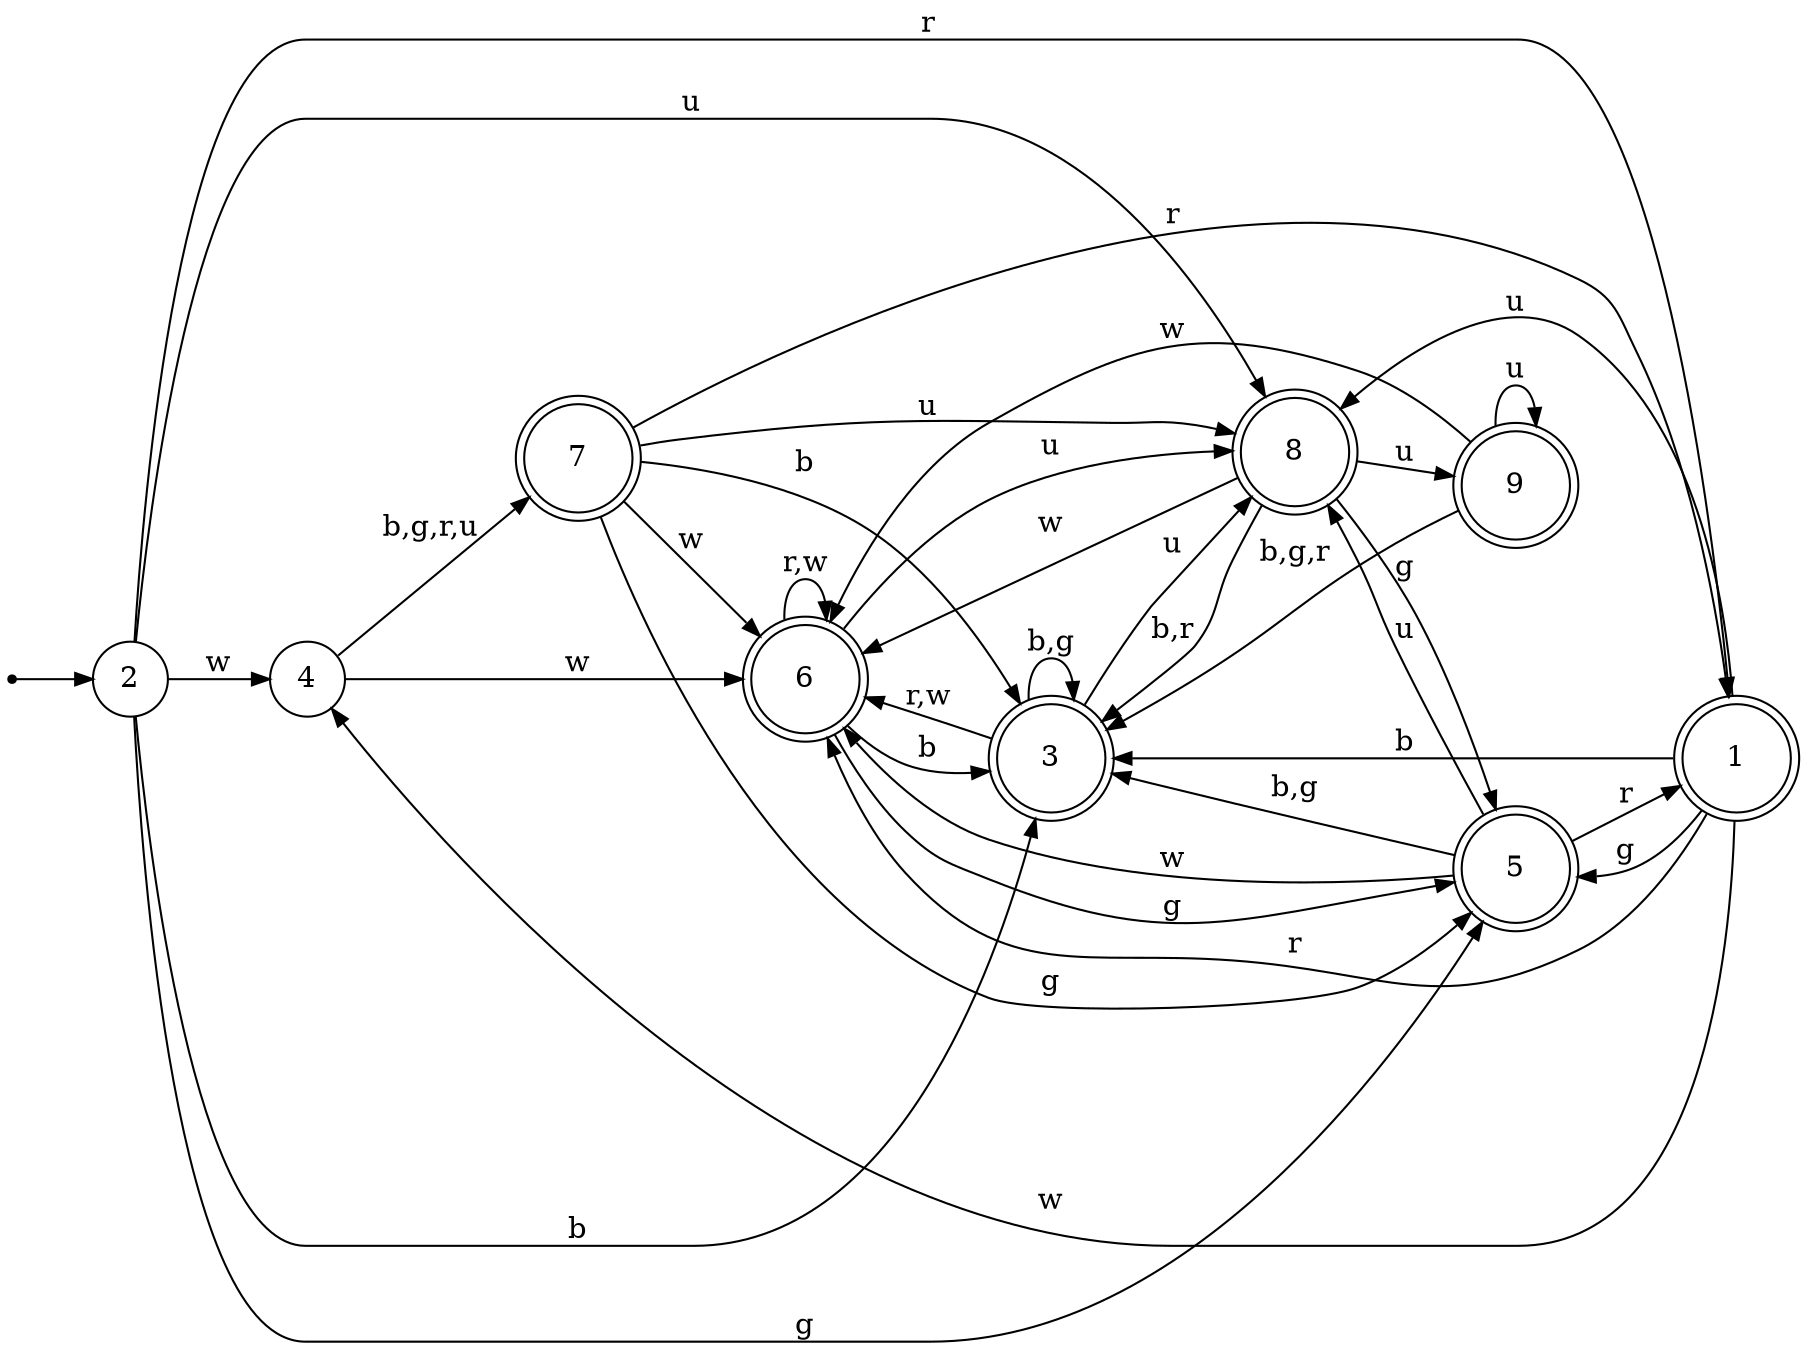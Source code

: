digraph "" {
	graph [bb="0,0,767.6,633",
		rankdir=LR,
		ranksep=0.5
	];
	node [label="\N"];
	"4609117c-2536-4339-be51-f54d32c2e850"	[fontsize=14.0,
		height=0.05,
		label="",
		pos="1.8,319",
		shape=point,
		tooltip=".",
		width=0.05];
	2	[fontsize=14.0,
		height=0.5,
		pos="58.6,319",
		shape=circle,
		width=0.5];
	"4609117c-2536-4339-be51-f54d32c2e850" -> 2	[arrowsize=0.85,
		pos="e,40.575,319 3.7512,319 7.2508,319 19.839,319 31.964,319",
		tooltip="->2"];
	4	[fontsize=14.0,
		height=0.5,
		pos="143.6,319",
		shape=circle,
		width=0.5];
	2 -> 4	[arrowsize=0.85,
		fontsize=14.0,
		label=w,
		lp="101.1,326.5",
		pos="e,125.42,319 76.798,319 88.372,319 103.84,319 116.87,319"];
	1	[fontsize=14.0,
		height=0.72222,
		pos="741.6,280",
		shape=doublecircle,
		width=0.72222];
	2 -> 1	[arrowsize=0.85,
		fontsize=14.0,
		label=r,
		lp="409.6,625.5",
		pos="e,739.64,301.92 60.692,337.25 65.066,402.17 84.014,618 142.6,618 142.6,618 142.6,618 652.6,618 715.86,618 734.46,393.48 739.17,310.42"];
	3	[fontsize=14.0,
		height=0.72222,
		pos="460.6,281",
		shape=doublecircle,
		width=0.72222];
	2 -> 3	[arrowsize=0.85,
		fontsize=14.0,
		label=b,
		lp="265.6,53.5",
		pos="e,456.63,259.31 61.127,301.09 66.792,240.35 89.099,46 142.6,46 142.6,46 142.6,46 313.1,46 408.61,46 444.11,187.51 455.22,250.91"];
	5	[fontsize=14.0,
		height=0.72222,
		pos="651.6,227",
		shape=doublecircle,
		width=0.72222];
	2 -> 5	[arrowsize=0.85,
		fontsize=14.0,
		label=g,
		lp="358.6,7.5",
		pos="e,641.61,207.25 60.373,300.94 63.745,233.45 79.938,0 142.6,0 142.6,0 142.6,0 410.6,0 525.59,0 607.68,139.24 637.86,199.62"];
	8	[fontsize=14.0,
		height=0.72222,
		pos="561.6,427",
		shape=doublecircle,
		width=0.72222];
	2 -> 8	[arrowsize=0.85,
		fontsize=14.0,
		label=u,
		lp="312.1,587.5",
		pos="e,552.33,447 61.372,336.94 67.684,395.91 91.485,580 142.6,580 142.6,580 142.6,580 410.6,580 479.94,580 527.83,498.89 548.74,454.78"];
	6	[fontsize=14.0,
		height=0.72222,
		pos="358.6,319",
		shape=doublecircle,
		width=0.72222];
	4 -> 6	[arrowsize=0.85,
		fontsize=14.0,
		label=w,
		lp="265.6,326.5",
		pos="e,336.41,319 161.67,319 197.78,319 282.3,319 327.63,319"];
	7	[fontsize=14.0,
		height=0.72222,
		pos="265.6,419",
		shape=doublecircle,
		width=0.72222];
	4 -> 7	[arrowsize=0.85,
		fontsize=14.0,
		label="b,g,r,u",
		lp="202.6,390.5",
		pos="e,248.18,405.32 157.9,330.08 178.09,346.91 216.75,379.13 241.57,399.81"];
	1 -> 4	[arrowsize=0.85,
		fontsize=14.0,
		label=w,
		lp="460.6,64.5",
		pos="e,154.17,303.93 737.24,258.41 727.62,200.48 697.74,46 652.6,46 510.1,46 510.1,46 510.1,46 343.04,46 203.15,231.33 159.07,296.59"];
	1 -> 3	[arrowsize=0.85,
		fontsize=14.0,
		label=b,
		lp="606.6,287.5",
		pos="e,483.03,280.92 719.48,280.08 670.37,280.25 548.35,280.69 491.56,280.89"];
	1 -> 5	[arrowsize=0.85,
		fontsize=14.0,
		label=g,
		lp="696.6,235.5",
		pos="e,673.62,223.47 731.49,260.27 724.96,248.62 714.95,234.85 701.6,228 695.77,225.01 689.01,223.73 682.42,223.4"];
	1 -> 8	[arrowsize=0.85,
		fontsize=14.0,
		label=u,
		lp="651.6,498.5",
		pos="e,576.34,443.54 741.03,302.3 740.49,345.81 732.33,441.48 673.6,484 644.09,505.37 605.44,474.06 582.4,450.06"];
	1 -> 6	[arrowsize=0.85,
		fontsize=14.0,
		label=r,
		lp="561.6,200.5",
		pos="e,365.46,297.95 732.09,259.93 721.83,238.83 702.29,207.16 673.6,196 668.88,194.16 567.8,189.83 539.6,193 474.36,200.33 444.09,189.67 \
398.6,237 384.46,251.71 374.65,272.51 368.4,289.48"];
	3 -> 3	[arrowsize=0.85,
		fontsize=14.0,
		label="b,g",
		lp="460.6,328.5",
		pos="e,469.65,301.17 451.55,301.17 450.16,311.6 453.18,321 460.6,321 465.82,321 468.86,316.35 469.72,309.97"];
	3 -> 8	[arrowsize=0.85,
		fontsize=14.0,
		label=u,
		lp="511.1,384.5",
		pos="e,547.57,409.61 470.46,300.68 477.66,315.83 488.57,336.99 500.6,354 508.59,365.3 512.67,366.42 521.6,377 528.52,385.2 535.82,394.4 \
542.22,402.65"];
	3 -> 6	[arrowsize=0.85,
		fontsize=14.0,
		label="r,w",
		lp="409.6,312.5",
		pos="e,379.74,311.98 439.83,289.31 433.69,291.83 426.88,294.58 420.6,297 410.01,301.08 398.31,305.36 388.01,309.04"];
	5 -> 1	[arrowsize=0.85,
		fontsize=14.0,
		label=r,
		lp="696.6,262.5",
		pos="e,722.39,269.03 670.83,237.98 683.58,245.66 700.77,256.01 714.9,264.52"];
	5 -> 3	[arrowsize=0.85,
		fontsize=14.0,
		label="b,g",
		lp="561.6,264.5",
		pos="e,481.81,274.67 630.17,232.54 601.26,240.43 546.78,255.43 500.6,269 497.16,270.01 493.55,271.09 489.98,272.17"];
	5 -> 8	[arrowsize=0.85,
		fontsize=14.0,
		label=u,
		lp="606.6,341.5",
		pos="e,571.53,406.98 641.28,246.59 631.2,267.95 614.8,303.2 601.6,334 593.11,353.8 591.92,359.13 583.6,379 580.88,385.49 577.89,392.44 \
575.04,398.98"];
	5 -> 6	[arrowsize=0.85,
		fontsize=14.0,
		label=w,
		lp="511.1,243.5",
		pos="e,370.86,300.61 629.39,226.98 590.72,227.44 506.46,230.8 438.6,250 419.66,255.36 413.95,256.69 398.6,269 390.01,275.89 382.18,285.02 \
375.83,293.6"];
	8 -> 3	[arrowsize=0.85,
		fontsize=14.0,
		label="b,r",
		lp="511.1,342.5",
		pos="e,477.61,295.37 551.7,406.96 547.93,398.37 543.5,388.21 539.6,379 531.37,359.54 533.76,352.28 521.6,335 521.41,334.73 501.06,316.44 \
484.12,301.22"];
	8 -> 5	[arrowsize=0.85,
		fontsize=14.0,
		label=g,
		lp="606.6,373.5",
		pos="e,645.53,248.33 575.43,409.45 586.2,394.1 601.42,370.9 611.6,349 625.69,318.7 636.67,281.93 643.35,256.73"];
	8 -> 6	[arrowsize=0.85,
		fontsize=14.0,
		label=w,
		lp="460.6,390.5",
		pos="e,378.51,329.16 541.89,416.95 506.04,397.68 427.57,355.52 386.25,333.32"];
	9	[fontsize=14.0,
		height=0.72222,
		pos="651.6,420",
		shape=doublecircle,
		width=0.72222];
	8 -> 9	[arrowsize=0.85,
		fontsize=14.0,
		label=u,
		lp="606.6,430.5",
		pos="e,629.49,421.68 583.9,425.31 595.04,424.42 608.84,423.32 621,422.35"];
	6 -> 3	[arrowsize=0.85,
		fontsize=14.0,
		label=b,
		lp="409.6,285.5",
		pos="e,439.02,275.59 371.42,300.94 378.21,292.26 387.59,282.72 398.6,278 408.5,273.75 420.14,273.35 430.59,274.41"];
	6 -> 5	[arrowsize=0.85,
		fontsize=14.0,
		label=g,
		lp="511.1,222.5",
		pos="e,630.09,222.23 367.02,298.32 373.34,283.34 383.77,263.6 398.6,251 406.65,244.16 490.12,216.73 500.6,215 542.36,208.12 591.34,214.75 \
621.68,220.55"];
	6 -> 8	[arrowsize=0.85,
		fontsize=14.0,
		label=u,
		lp="460.6,427.5",
		pos="e,539.57,426.96 366.87,339.66 373.11,354.55 383.51,374.06 398.6,386 437.13,416.49 495.59,424.58 530.74,426.57"];
	6 -> 6	[arrowsize=0.85,
		fontsize=14.0,
		label="r,w",
		lp="358.6,366.5",
		pos="e,366.97,339.58 350.23,339.58 349.07,349.84 351.86,359 358.6,359 363.34,359 366.12,354.47 366.96,348.22"];
	7 -> 1	[arrowsize=0.85,
		fontsize=14.0,
		label=r,
		lp="511.1,533.5",
		pos="e,739.7,301.96 284.56,430.88 343.21,468.11 533.47,576.13 673.6,510 691.3,501.65 693.21,493.69 701.6,476 727.45,421.47 736.18,350.55 \
739.12,310.69"];
	7 -> 3	[arrowsize=0.85,
		fontsize=14.0,
		label=b,
		lp="358.6,411.5",
		pos="e,449.42,300.43 287.61,416.23 311.84,412.21 352,402.94 380.6,383 408.66,363.43 431.36,330.91 445.11,307.85"];
	7 -> 5	[arrowsize=0.85,
		fontsize=14.0,
		label=g,
		lp="460.6,185.5",
		pos="e,633.73,213.99 272.73,398.15 289.25,346.66 340.2,214.97 438.6,178 464.18,168.39 557.64,178.58 583.6,187 598.86,191.95 614.34,200.88 \
626.57,209.05"];
	7 -> 8	[arrowsize=0.85,
		fontsize=14.0,
		label=u,
		lp="409.6,444.5",
		pos="e,540.57,433.68 287.62,422.42 293.44,423.32 299.76,424.24 305.6,425 364.55,432.63 379.24,435.88 438.6,439 458.13,440.02 463.05,439.25 \
482.6,439 499.94,438.78 504.46,440.6 521.6,438 525.02,437.48 528.57,436.76 532.07,435.92"];
	7 -> 6	[arrowsize=0.85,
		fontsize=14.0,
		label=w,
		lp="312.1,381.5",
		pos="e,343.02,335.03 281.22,402.93 296.34,386.31 320.09,360.22 337.09,341.54"];
	9 -> 3	[arrowsize=0.85,
		fontsize=14.0,
		label="b,g,r",
		lp="561.6,376.5",
		pos="e,479.84,291.73 633.15,407.98 623.7,401.36 611.88,392.9 601.6,385 565.05,356.92 558.92,346.05 521.6,319 510.67,311.08 498.13,302.99 \
487.34,296.32"];
	9 -> 6	[arrowsize=0.85,
		fontsize=14.0,
		label=w,
		lp="511.1,473.5",
		pos="e,365.88,339.77 633.5,433.01 620.57,441.99 601.96,453.16 583.6,458 520.76,474.58 497.46,466.56 438.6,439 417.73,429.23 412.57,424.33 \
398.6,406 385.32,388.58 375.35,365.92 368.81,348.09"];
	9 -> 9	[arrowsize=0.85,
		fontsize=14.0,
		label=u,
		lp="651.6,467.5",
		pos="e,659.61,440.58 643.59,440.58 642.49,450.84 645.15,460 651.6,460 656.13,460 658.8,455.47 659.59,449.22"];
}
